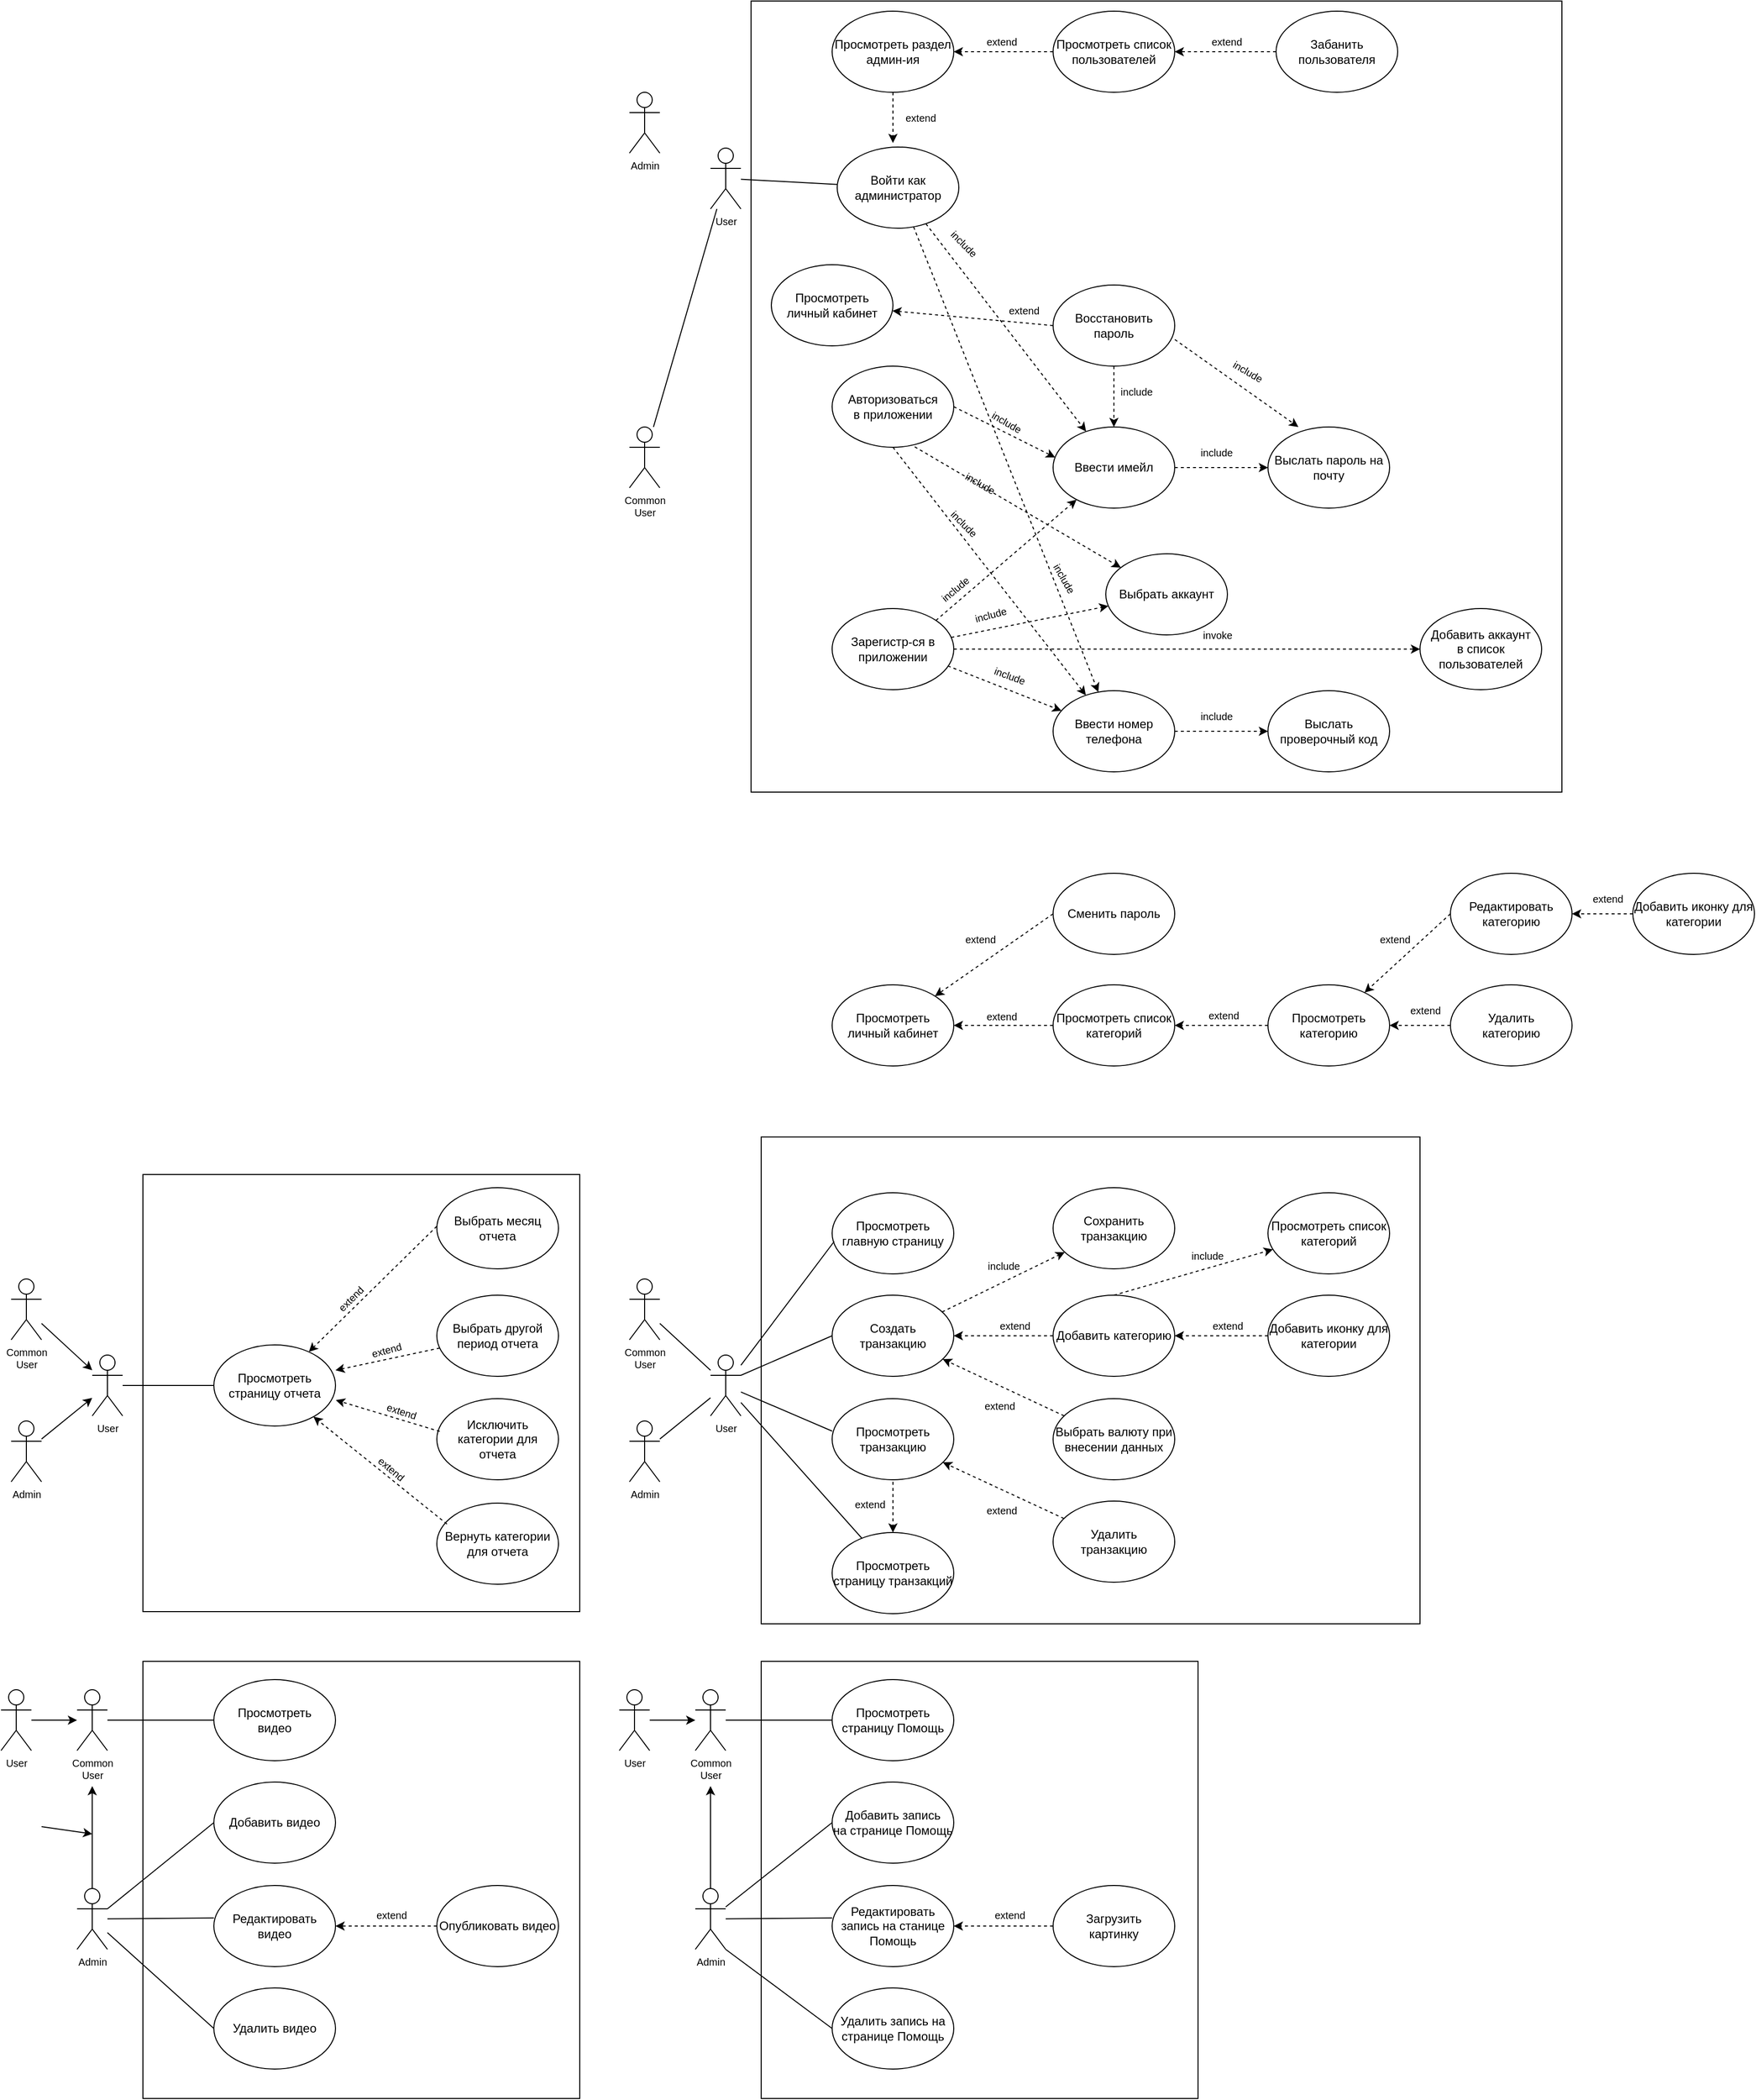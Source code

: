 <mxfile version="20.3.0" type="github">
  <diagram id="ULDQTsybcPubR5Zz3P0X" name="Page-1">
    <mxGraphModel dx="1853" dy="1658" grid="1" gridSize="10" guides="1" tooltips="1" connect="1" arrows="1" fold="1" page="1" pageScale="1" pageWidth="850" pageHeight="1100" math="0" shadow="0">
      <root>
        <mxCell id="0" />
        <mxCell id="1" parent="0" />
        <mxCell id="iH67yDx8k5spiiFpo-aq-255" value="" style="whiteSpace=wrap;html=1;fontSize=10;fillColor=none;" vertex="1" parent="1">
          <mxGeometry x="670" y="-510" width="800" height="780" as="geometry" />
        </mxCell>
        <mxCell id="iH67yDx8k5spiiFpo-aq-124" value="" style="whiteSpace=wrap;html=1;fontSize=10;fillColor=none;" vertex="1" parent="1">
          <mxGeometry x="680" y="610" width="650" height="480" as="geometry" />
        </mxCell>
        <mxCell id="iH67yDx8k5spiiFpo-aq-78" value="" style="whiteSpace=wrap;html=1;aspect=fixed;fontSize=10;fillColor=none;" vertex="1" parent="1">
          <mxGeometry x="70" y="1127" width="431" height="431" as="geometry" />
        </mxCell>
        <mxCell id="iH67yDx8k5spiiFpo-aq-108" value="" style="whiteSpace=wrap;html=1;aspect=fixed;fontSize=10;fillColor=none;" vertex="1" parent="1">
          <mxGeometry x="70" y="647" width="431" height="431" as="geometry" />
        </mxCell>
        <mxCell id="iH67yDx8k5spiiFpo-aq-93" value="" style="whiteSpace=wrap;html=1;aspect=fixed;fontSize=10;fillColor=none;" vertex="1" parent="1">
          <mxGeometry x="680" y="1127" width="431" height="431" as="geometry" />
        </mxCell>
        <mxCell id="iH67yDx8k5spiiFpo-aq-1" value="Ввести имейл" style="ellipse;whiteSpace=wrap;html=1;flipH=1;" vertex="1" parent="1">
          <mxGeometry x="968" y="-90" width="120" height="80" as="geometry" />
        </mxCell>
        <mxCell id="iH67yDx8k5spiiFpo-aq-3" value="Просмотреть личный кабинет" style="ellipse;whiteSpace=wrap;html=1;" vertex="1" parent="1">
          <mxGeometry x="690" y="-250" width="120" height="80" as="geometry" />
        </mxCell>
        <mxCell id="iH67yDx8k5spiiFpo-aq-4" value="Выбрать валюту при внесении данных" style="ellipse;whiteSpace=wrap;html=1;" vertex="1" parent="1">
          <mxGeometry x="968" y="868" width="120" height="80" as="geometry" />
        </mxCell>
        <mxCell id="iH67yDx8k5spiiFpo-aq-5" value="Сменить пароль" style="ellipse;whiteSpace=wrap;html=1;" vertex="1" parent="1">
          <mxGeometry x="968" y="350" width="120" height="80" as="geometry" />
        </mxCell>
        <mxCell id="iH67yDx8k5spiiFpo-aq-6" value="&lt;div&gt;Добавить категорию&lt;/div&gt;" style="ellipse;whiteSpace=wrap;html=1;" vertex="1" parent="1">
          <mxGeometry x="968" y="766" width="120" height="80" as="geometry" />
        </mxCell>
        <mxCell id="iH67yDx8k5spiiFpo-aq-7" value="Забанить пользователя" style="ellipse;whiteSpace=wrap;html=1;" vertex="1" parent="1">
          <mxGeometry x="1188" y="-500" width="120" height="80" as="geometry" />
        </mxCell>
        <mxCell id="iH67yDx8k5spiiFpo-aq-8" value="Просмотреть список пользователей" style="ellipse;whiteSpace=wrap;html=1;" vertex="1" parent="1">
          <mxGeometry x="968" y="-500" width="120" height="80" as="geometry" />
        </mxCell>
        <mxCell id="iH67yDx8k5spiiFpo-aq-9" value="Добавить иконку для категории" style="ellipse;whiteSpace=wrap;html=1;" vertex="1" parent="1">
          <mxGeometry x="1180" y="766" width="120" height="80" as="geometry" />
        </mxCell>
        <mxCell id="iH67yDx8k5spiiFpo-aq-10" value="&lt;div&gt;Удалить &lt;br&gt;&lt;/div&gt;&lt;div&gt;категорию&lt;/div&gt;" style="ellipse;whiteSpace=wrap;html=1;" vertex="1" parent="1">
          <mxGeometry x="1360" y="460" width="120" height="80" as="geometry" />
        </mxCell>
        <mxCell id="iH67yDx8k5spiiFpo-aq-11" value="Редактировать категорию" style="ellipse;whiteSpace=wrap;html=1;" vertex="1" parent="1">
          <mxGeometry x="1360" y="350" width="120" height="80" as="geometry" />
        </mxCell>
        <mxCell id="iH67yDx8k5spiiFpo-aq-19" value="Выбрать месяц отчета" style="ellipse;whiteSpace=wrap;html=1;" vertex="1" parent="1">
          <mxGeometry x="360" y="660" width="120" height="80" as="geometry" />
        </mxCell>
        <mxCell id="iH67yDx8k5spiiFpo-aq-20" value="Выбрать другой период отчета" style="ellipse;whiteSpace=wrap;html=1;" vertex="1" parent="1">
          <mxGeometry x="360" y="766" width="120" height="80" as="geometry" />
        </mxCell>
        <mxCell id="iH67yDx8k5spiiFpo-aq-22" value="Опубликовать видео" style="ellipse;whiteSpace=wrap;html=1;" vertex="1" parent="1">
          <mxGeometry x="360" y="1348" width="120" height="80" as="geometry" />
        </mxCell>
        <mxCell id="iH67yDx8k5spiiFpo-aq-23" value="Удалить видео" style="ellipse;whiteSpace=wrap;html=1;" vertex="1" parent="1">
          <mxGeometry x="140" y="1449" width="120" height="80" as="geometry" />
        </mxCell>
        <mxCell id="iH67yDx8k5spiiFpo-aq-24" value="Редактировать видео" style="ellipse;whiteSpace=wrap;html=1;" vertex="1" parent="1">
          <mxGeometry x="140" y="1348" width="120" height="80" as="geometry" />
        </mxCell>
        <mxCell id="iH67yDx8k5spiiFpo-aq-25" value="&lt;div&gt;Добавить видео&lt;/div&gt;" style="ellipse;whiteSpace=wrap;html=1;" vertex="1" parent="1">
          <mxGeometry x="140" y="1246" width="120" height="80" as="geometry" />
        </mxCell>
        <mxCell id="iH67yDx8k5spiiFpo-aq-26" value="&lt;div&gt;Просмотреть &lt;br&gt;&lt;/div&gt;&lt;div&gt;видео&lt;/div&gt;" style="ellipse;whiteSpace=wrap;html=1;" vertex="1" parent="1">
          <mxGeometry x="140" y="1145" width="120" height="80" as="geometry" />
        </mxCell>
        <mxCell id="iH67yDx8k5spiiFpo-aq-29" value="&lt;div&gt;Авторизоваться&lt;/div&gt;&lt;div&gt;в приложении&lt;br&gt;&lt;/div&gt;" style="ellipse;whiteSpace=wrap;html=1;flipH=1;" vertex="1" parent="1">
          <mxGeometry x="750" y="-150" width="120" height="80" as="geometry" />
        </mxCell>
        <mxCell id="iH67yDx8k5spiiFpo-aq-30" value="Ввести номер телефона" style="ellipse;whiteSpace=wrap;html=1;flipH=1;" vertex="1" parent="1">
          <mxGeometry x="968" y="170" width="120" height="80" as="geometry" />
        </mxCell>
        <mxCell id="iH67yDx8k5spiiFpo-aq-31" value="Войти как администратор" style="ellipse;whiteSpace=wrap;html=1;" vertex="1" parent="1">
          <mxGeometry x="755" y="-366" width="120" height="80" as="geometry" />
        </mxCell>
        <mxCell id="iH67yDx8k5spiiFpo-aq-33" value="Исключить категории для отчета" style="ellipse;whiteSpace=wrap;html=1;" vertex="1" parent="1">
          <mxGeometry x="360" y="868" width="120" height="80" as="geometry" />
        </mxCell>
        <mxCell id="iH67yDx8k5spiiFpo-aq-42" value="extend" style="text;html=1;align=center;verticalAlign=middle;resizable=0;points=[];autosize=1;strokeColor=none;fillColor=none;fontSize=10;" vertex="1" parent="1">
          <mxGeometry x="290" y="1362" width="50" height="30" as="geometry" />
        </mxCell>
        <mxCell id="iH67yDx8k5spiiFpo-aq-43" value="" style="endArrow=classic;html=1;rounded=0;dashed=1;" edge="1" parent="1" source="iH67yDx8k5spiiFpo-aq-22" target="iH67yDx8k5spiiFpo-aq-24">
          <mxGeometry width="50" height="50" relative="1" as="geometry">
            <mxPoint x="340" y="1400" as="sourcePoint" />
            <mxPoint x="270.0" y="1400" as="targetPoint" />
          </mxGeometry>
        </mxCell>
        <mxCell id="iH67yDx8k5spiiFpo-aq-50" value="" style="endArrow=classic;html=1;rounded=0;dashed=1;" edge="1" parent="1" source="iH67yDx8k5spiiFpo-aq-7" target="iH67yDx8k5spiiFpo-aq-8">
          <mxGeometry width="50" height="50" relative="1" as="geometry">
            <mxPoint x="1188" y="-460" as="sourcePoint" />
            <mxPoint x="1090" y="-440" as="targetPoint" />
          </mxGeometry>
        </mxCell>
        <mxCell id="iH67yDx8k5spiiFpo-aq-51" value="extend" style="text;html=1;align=center;verticalAlign=middle;resizable=0;points=[];autosize=1;strokeColor=none;fillColor=none;fontSize=10;flipV=1;flipH=1;" vertex="1" parent="1">
          <mxGeometry x="1114" y="-485" width="50" height="30" as="geometry" />
        </mxCell>
        <mxCell id="iH67yDx8k5spiiFpo-aq-52" value="" style="endArrow=classic;html=1;rounded=0;dashed=1;" edge="1" parent="1" source="iH67yDx8k5spiiFpo-aq-4" target="iH67yDx8k5spiiFpo-aq-127">
          <mxGeometry width="50" height="50" relative="1" as="geometry">
            <mxPoint x="359" y="400" as="sourcePoint" />
            <mxPoint x="260" y="400" as="targetPoint" />
          </mxGeometry>
        </mxCell>
        <mxCell id="iH67yDx8k5spiiFpo-aq-55" value="" style="endArrow=classic;html=1;rounded=0;dashed=1;exitX=0;exitY=0.5;exitDx=0;exitDy=0;entryX=1;entryY=0.5;entryDx=0;entryDy=0;" edge="1" parent="1" source="iH67yDx8k5spiiFpo-aq-6" target="iH67yDx8k5spiiFpo-aq-127">
          <mxGeometry width="50" height="50" relative="1" as="geometry">
            <mxPoint x="370" y="410" as="sourcePoint" />
            <mxPoint x="246.08" y="426.64" as="targetPoint" />
          </mxGeometry>
        </mxCell>
        <mxCell id="iH67yDx8k5spiiFpo-aq-58" value="" style="endArrow=classic;html=1;rounded=0;dashed=1;fontSize=10;exitX=0;exitY=0.5;exitDx=0;exitDy=0;" edge="1" parent="1" source="iH67yDx8k5spiiFpo-aq-11" target="iH67yDx8k5spiiFpo-aq-152">
          <mxGeometry width="50" height="50" relative="1" as="geometry">
            <mxPoint x="470" y="140" as="sourcePoint" />
            <mxPoint x="1264.969" y="513.967" as="targetPoint" />
          </mxGeometry>
        </mxCell>
        <mxCell id="iH67yDx8k5spiiFpo-aq-59" value="" style="endArrow=classic;html=1;rounded=0;dashed=1;fontSize=10;" edge="1" parent="1" source="iH67yDx8k5spiiFpo-aq-10" target="iH67yDx8k5spiiFpo-aq-152">
          <mxGeometry width="50" height="50" relative="1" as="geometry">
            <mxPoint x="470" y="140" as="sourcePoint" />
            <mxPoint x="1263.76" y="549.2" as="targetPoint" />
          </mxGeometry>
        </mxCell>
        <mxCell id="iH67yDx8k5spiiFpo-aq-62" value="" style="endArrow=classic;html=1;rounded=0;dashed=1;fontSize=10;exitX=0.5;exitY=0;exitDx=0;exitDy=0;" edge="1" parent="1" source="iH67yDx8k5spiiFpo-aq-6" target="iH67yDx8k5spiiFpo-aq-63">
          <mxGeometry width="50" height="50" relative="1" as="geometry">
            <mxPoint x="450" y="310" as="sourcePoint" />
            <mxPoint x="500" y="260" as="targetPoint" />
          </mxGeometry>
        </mxCell>
        <mxCell id="iH67yDx8k5spiiFpo-aq-63" value="Просмотреть список категорий" style="ellipse;whiteSpace=wrap;html=1;" vertex="1" parent="1">
          <mxGeometry x="1180" y="665" width="120" height="80" as="geometry" />
        </mxCell>
        <mxCell id="iH67yDx8k5spiiFpo-aq-66" value="" style="endArrow=classic;html=1;rounded=0;dashed=1;fontSize=10;entryX=1;entryY=0.5;entryDx=0;entryDy=0;" edge="1" parent="1" source="iH67yDx8k5spiiFpo-aq-9" target="iH67yDx8k5spiiFpo-aq-6">
          <mxGeometry width="50" height="50" relative="1" as="geometry">
            <mxPoint x="960" y="300" as="sourcePoint" />
            <mxPoint x="490" y="190" as="targetPoint" />
          </mxGeometry>
        </mxCell>
        <mxCell id="iH67yDx8k5spiiFpo-aq-75" value="" style="endArrow=none;html=1;rounded=0;fontSize=10;entryX=0;entryY=0.5;entryDx=0;entryDy=0;exitX=1;exitY=0.333;exitDx=0;exitDy=0;exitPerimeter=0;" edge="1" parent="1" source="iH67yDx8k5spiiFpo-aq-288" target="iH67yDx8k5spiiFpo-aq-25">
          <mxGeometry width="50" height="50" relative="1" as="geometry">
            <mxPoint x="50" y="1289.429" as="sourcePoint" />
            <mxPoint x="120" y="1310" as="targetPoint" />
          </mxGeometry>
        </mxCell>
        <mxCell id="iH67yDx8k5spiiFpo-aq-76" value="" style="endArrow=none;html=1;rounded=0;fontSize=10;entryX=0;entryY=0.4;entryDx=0;entryDy=0;entryPerimeter=0;" edge="1" parent="1" source="iH67yDx8k5spiiFpo-aq-288" target="iH67yDx8k5spiiFpo-aq-24">
          <mxGeometry width="50" height="50" relative="1" as="geometry">
            <mxPoint x="50" y="1302.857" as="sourcePoint" />
            <mxPoint x="130" y="1400" as="targetPoint" />
          </mxGeometry>
        </mxCell>
        <mxCell id="iH67yDx8k5spiiFpo-aq-77" value="" style="endArrow=none;html=1;rounded=0;fontSize=10;entryX=0;entryY=0.5;entryDx=0;entryDy=0;" edge="1" parent="1" source="iH67yDx8k5spiiFpo-aq-288" target="iH67yDx8k5spiiFpo-aq-23">
          <mxGeometry width="50" height="50" relative="1" as="geometry">
            <mxPoint x="50" y="1320" as="sourcePoint" />
            <mxPoint x="130" y="1400" as="targetPoint" />
          </mxGeometry>
        </mxCell>
        <mxCell id="iH67yDx8k5spiiFpo-aq-80" value="Удалить запись на странице Помощь" style="ellipse;whiteSpace=wrap;html=1;" vertex="1" parent="1">
          <mxGeometry x="750" y="1449" width="120" height="80" as="geometry" />
        </mxCell>
        <mxCell id="iH67yDx8k5spiiFpo-aq-81" value="Редактировать запись на станице Помощь" style="ellipse;whiteSpace=wrap;html=1;" vertex="1" parent="1">
          <mxGeometry x="750" y="1348" width="120" height="80" as="geometry" />
        </mxCell>
        <mxCell id="iH67yDx8k5spiiFpo-aq-82" value="&lt;div&gt;Добавить запись &lt;br&gt;&lt;/div&gt;&lt;div&gt;на странице Помощь&lt;br&gt;&lt;/div&gt;" style="ellipse;whiteSpace=wrap;html=1;" vertex="1" parent="1">
          <mxGeometry x="750" y="1246" width="120" height="80" as="geometry" />
        </mxCell>
        <mxCell id="iH67yDx8k5spiiFpo-aq-83" value="&lt;div&gt;Просмотреть страницу Помощь&lt;br&gt;&lt;/div&gt;" style="ellipse;whiteSpace=wrap;html=1;" vertex="1" parent="1">
          <mxGeometry x="750" y="1145" width="120" height="80" as="geometry" />
        </mxCell>
        <mxCell id="iH67yDx8k5spiiFpo-aq-86" value="&lt;div&gt;Common&lt;/div&gt;&lt;div&gt;User&lt;br&gt;&lt;/div&gt;" style="shape=umlActor;verticalLabelPosition=bottom;verticalAlign=top;html=1;outlineConnect=0;fontSize=10;" vertex="1" parent="1">
          <mxGeometry x="615" y="1155" width="30" height="60" as="geometry" />
        </mxCell>
        <mxCell id="iH67yDx8k5spiiFpo-aq-87" value="Admin" style="shape=umlActor;verticalLabelPosition=bottom;verticalAlign=top;html=1;outlineConnect=0;fontSize=10;" vertex="1" parent="1">
          <mxGeometry x="615" y="1351" width="30" height="60" as="geometry" />
        </mxCell>
        <mxCell id="iH67yDx8k5spiiFpo-aq-90" value="" style="endArrow=none;html=1;rounded=0;fontSize=10;entryX=0;entryY=0.5;entryDx=0;entryDy=0;" edge="1" parent="1" source="iH67yDx8k5spiiFpo-aq-87" target="iH67yDx8k5spiiFpo-aq-82">
          <mxGeometry width="50" height="50" relative="1" as="geometry">
            <mxPoint x="680" y="1360" as="sourcePoint" />
            <mxPoint x="730" y="1310" as="targetPoint" />
          </mxGeometry>
        </mxCell>
        <mxCell id="iH67yDx8k5spiiFpo-aq-91" value="" style="endArrow=none;html=1;rounded=0;fontSize=10;entryX=0;entryY=0.4;entryDx=0;entryDy=0;entryPerimeter=0;" edge="1" parent="1" source="iH67yDx8k5spiiFpo-aq-87" target="iH67yDx8k5spiiFpo-aq-81">
          <mxGeometry width="50" height="50" relative="1" as="geometry">
            <mxPoint x="690" y="1450" as="sourcePoint" />
            <mxPoint x="740" y="1400" as="targetPoint" />
          </mxGeometry>
        </mxCell>
        <mxCell id="iH67yDx8k5spiiFpo-aq-92" value="" style="endArrow=none;html=1;rounded=0;fontSize=10;exitX=1;exitY=1;exitDx=0;exitDy=0;exitPerimeter=0;entryX=0;entryY=0.5;entryDx=0;entryDy=0;" edge="1" parent="1" source="iH67yDx8k5spiiFpo-aq-87" target="iH67yDx8k5spiiFpo-aq-80">
          <mxGeometry width="50" height="50" relative="1" as="geometry">
            <mxPoint x="690" y="1450" as="sourcePoint" />
            <mxPoint x="740" y="1400" as="targetPoint" />
          </mxGeometry>
        </mxCell>
        <mxCell id="iH67yDx8k5spiiFpo-aq-94" value="Вернуть категории для отчета" style="ellipse;whiteSpace=wrap;html=1;" vertex="1" parent="1">
          <mxGeometry x="360" y="971" width="120" height="80" as="geometry" />
        </mxCell>
        <mxCell id="iH67yDx8k5spiiFpo-aq-98" value="&lt;div&gt;Просмотреть &lt;br&gt;&lt;/div&gt;&lt;div&gt;страницу отчета&lt;br&gt;&lt;/div&gt;" style="ellipse;whiteSpace=wrap;html=1;" vertex="1" parent="1">
          <mxGeometry x="140" y="815" width="120" height="80" as="geometry" />
        </mxCell>
        <mxCell id="iH67yDx8k5spiiFpo-aq-99" value="extend" style="text;html=1;align=center;verticalAlign=middle;resizable=0;points=[];autosize=1;strokeColor=none;fillColor=none;fontSize=10;rotation=18;" vertex="1" parent="1">
          <mxGeometry x="299.5" y="865" width="50" height="30" as="geometry" />
        </mxCell>
        <mxCell id="iH67yDx8k5spiiFpo-aq-101" value="&lt;div&gt;Common&lt;/div&gt;&lt;div&gt;User&lt;br&gt;&lt;/div&gt;" style="shape=umlActor;verticalLabelPosition=bottom;verticalAlign=top;html=1;outlineConnect=0;fontSize=10;" vertex="1" parent="1">
          <mxGeometry x="-60" y="750" width="30" height="60" as="geometry" />
        </mxCell>
        <mxCell id="iH67yDx8k5spiiFpo-aq-102" value="User" style="shape=umlActor;verticalLabelPosition=bottom;verticalAlign=top;html=1;outlineConnect=0;fontSize=10;" vertex="1" parent="1">
          <mxGeometry x="20" y="825" width="30" height="60" as="geometry" />
        </mxCell>
        <mxCell id="iH67yDx8k5spiiFpo-aq-104" value="" style="endArrow=none;html=1;rounded=0;fontSize=10;" edge="1" parent="1" source="iH67yDx8k5spiiFpo-aq-102" target="iH67yDx8k5spiiFpo-aq-98">
          <mxGeometry width="50" height="50" relative="1" as="geometry">
            <mxPoint x="60" y="790" as="sourcePoint" />
            <mxPoint x="140" y="770" as="targetPoint" />
          </mxGeometry>
        </mxCell>
        <mxCell id="iH67yDx8k5spiiFpo-aq-109" value="Admin" style="shape=umlActor;verticalLabelPosition=bottom;verticalAlign=top;html=1;outlineConnect=0;fontSize=10;" vertex="1" parent="1">
          <mxGeometry x="-60" y="890" width="30" height="60" as="geometry" />
        </mxCell>
        <mxCell id="iH67yDx8k5spiiFpo-aq-111" value="extend" style="text;html=1;align=center;verticalAlign=middle;resizable=0;points=[];autosize=1;strokeColor=none;fillColor=none;fontSize=10;rotation=-45;" vertex="1" parent="1">
          <mxGeometry x="249.5" y="755" width="50" height="30" as="geometry" />
        </mxCell>
        <mxCell id="iH67yDx8k5spiiFpo-aq-112" value="" style="endArrow=classic;html=1;rounded=0;dashed=1;" edge="1" parent="1" target="iH67yDx8k5spiiFpo-aq-98">
          <mxGeometry width="50" height="50" relative="1" as="geometry">
            <mxPoint x="360" y="698" as="sourcePoint" />
            <mxPoint x="260" y="698" as="targetPoint" />
          </mxGeometry>
        </mxCell>
        <mxCell id="iH67yDx8k5spiiFpo-aq-113" value="" style="endArrow=classic;html=1;rounded=0;dashed=1;" edge="1" parent="1" source="iH67yDx8k5spiiFpo-aq-20">
          <mxGeometry width="50" height="50" relative="1" as="geometry">
            <mxPoint x="370" y="708" as="sourcePoint" />
            <mxPoint x="260" y="840" as="targetPoint" />
          </mxGeometry>
        </mxCell>
        <mxCell id="iH67yDx8k5spiiFpo-aq-114" value="" style="endArrow=classic;html=1;rounded=0;dashed=1;exitX=0.024;exitY=0.404;exitDx=0;exitDy=0;exitPerimeter=0;entryX=1.003;entryY=0.681;entryDx=0;entryDy=0;entryPerimeter=0;" edge="1" parent="1" source="iH67yDx8k5spiiFpo-aq-33" target="iH67yDx8k5spiiFpo-aq-98">
          <mxGeometry width="50" height="50" relative="1" as="geometry">
            <mxPoint x="372.438" y="827.287" as="sourcePoint" />
            <mxPoint x="260" y="850" as="targetPoint" />
          </mxGeometry>
        </mxCell>
        <mxCell id="iH67yDx8k5spiiFpo-aq-115" value="" style="endArrow=classic;html=1;rounded=0;fontSize=10;exitX=0.083;exitY=0.258;exitDx=0;exitDy=0;exitPerimeter=0;dashed=1;" edge="1" parent="1" source="iH67yDx8k5spiiFpo-aq-94" target="iH67yDx8k5spiiFpo-aq-98">
          <mxGeometry width="50" height="50" relative="1" as="geometry">
            <mxPoint x="250" y="970" as="sourcePoint" />
            <mxPoint x="300" y="920" as="targetPoint" />
          </mxGeometry>
        </mxCell>
        <mxCell id="iH67yDx8k5spiiFpo-aq-116" value="" style="endArrow=classic;html=1;rounded=0;fontSize=10;endFill=1;" edge="1" parent="1" source="iH67yDx8k5spiiFpo-aq-109" target="iH67yDx8k5spiiFpo-aq-102">
          <mxGeometry width="50" height="50" relative="1" as="geometry">
            <mxPoint x="70" y="980" as="sourcePoint" />
            <mxPoint x="120" y="930" as="targetPoint" />
          </mxGeometry>
        </mxCell>
        <mxCell id="iH67yDx8k5spiiFpo-aq-117" value="" style="endArrow=classic;html=1;rounded=0;fontSize=10;endFill=1;" edge="1" parent="1" source="iH67yDx8k5spiiFpo-aq-101">
          <mxGeometry width="50" height="50" relative="1" as="geometry">
            <mxPoint x="70" y="980" as="sourcePoint" />
            <mxPoint x="20" y="840" as="targetPoint" />
          </mxGeometry>
        </mxCell>
        <mxCell id="iH67yDx8k5spiiFpo-aq-118" value="extend" style="text;html=1;align=center;verticalAlign=middle;resizable=0;points=[];autosize=1;strokeColor=none;fillColor=none;fontSize=10;rotation=-15;" vertex="1" parent="1">
          <mxGeometry x="285" y="805" width="50" height="30" as="geometry" />
        </mxCell>
        <mxCell id="iH67yDx8k5spiiFpo-aq-119" value="extend" style="text;html=1;align=center;verticalAlign=middle;resizable=0;points=[];autosize=1;strokeColor=none;fillColor=none;fontSize=10;rotation=40;" vertex="1" parent="1">
          <mxGeometry x="290" y="922" width="50" height="30" as="geometry" />
        </mxCell>
        <mxCell id="iH67yDx8k5spiiFpo-aq-120" value="&lt;div&gt;Загрузить&lt;/div&gt;&lt;div&gt;картинку&lt;/div&gt;" style="ellipse;whiteSpace=wrap;html=1;" vertex="1" parent="1">
          <mxGeometry x="968" y="1348" width="120" height="80" as="geometry" />
        </mxCell>
        <mxCell id="iH67yDx8k5spiiFpo-aq-121" value="extend" style="text;html=1;align=center;verticalAlign=middle;resizable=0;points=[];autosize=1;strokeColor=none;fillColor=none;fontSize=10;" vertex="1" parent="1">
          <mxGeometry x="900" y="1362" width="50" height="30" as="geometry" />
        </mxCell>
        <mxCell id="iH67yDx8k5spiiFpo-aq-122" value="" style="endArrow=classic;html=1;rounded=0;dashed=1;" edge="1" parent="1" source="iH67yDx8k5spiiFpo-aq-120" target="iH67yDx8k5spiiFpo-aq-81">
          <mxGeometry width="50" height="50" relative="1" as="geometry">
            <mxPoint x="960" y="1388" as="sourcePoint" />
            <mxPoint x="870" y="1388" as="targetPoint" />
          </mxGeometry>
        </mxCell>
        <mxCell id="iH67yDx8k5spiiFpo-aq-126" value="Просмотреть транзакцию" style="ellipse;whiteSpace=wrap;html=1;" vertex="1" parent="1">
          <mxGeometry x="750" y="868" width="120" height="80" as="geometry" />
        </mxCell>
        <mxCell id="iH67yDx8k5spiiFpo-aq-127" value="&lt;div&gt;Создать &lt;br&gt;&lt;/div&gt;&lt;div&gt;транзакцию&lt;/div&gt;" style="ellipse;whiteSpace=wrap;html=1;" vertex="1" parent="1">
          <mxGeometry x="750" y="766" width="120" height="80" as="geometry" />
        </mxCell>
        <mxCell id="iH67yDx8k5spiiFpo-aq-128" value="Просмотреть главную страницу" style="ellipse;whiteSpace=wrap;html=1;" vertex="1" parent="1">
          <mxGeometry x="750" y="665" width="120" height="80" as="geometry" />
        </mxCell>
        <mxCell id="iH67yDx8k5spiiFpo-aq-133" value="" style="endArrow=none;html=1;rounded=0;fontSize=10;entryX=0;entryY=0.5;entryDx=0;entryDy=0;exitX=1;exitY=0.333;exitDx=0;exitDy=0;exitPerimeter=0;" edge="1" parent="1" source="iH67yDx8k5spiiFpo-aq-161" target="iH67yDx8k5spiiFpo-aq-127">
          <mxGeometry width="50" height="50" relative="1" as="geometry">
            <mxPoint x="660" y="809.429" as="sourcePoint" />
            <mxPoint x="730" y="830" as="targetPoint" />
          </mxGeometry>
        </mxCell>
        <mxCell id="iH67yDx8k5spiiFpo-aq-134" value="" style="endArrow=none;html=1;rounded=0;fontSize=10;entryX=0;entryY=0.4;entryDx=0;entryDy=0;entryPerimeter=0;" edge="1" parent="1" source="iH67yDx8k5spiiFpo-aq-161" target="iH67yDx8k5spiiFpo-aq-126">
          <mxGeometry width="50" height="50" relative="1" as="geometry">
            <mxPoint x="710" y="880" as="sourcePoint" />
            <mxPoint x="740" y="920" as="targetPoint" />
          </mxGeometry>
        </mxCell>
        <mxCell id="iH67yDx8k5spiiFpo-aq-136" value="&lt;div&gt;Удалить &lt;br&gt;&lt;/div&gt;&lt;div&gt;транзакцию&lt;/div&gt;" style="ellipse;whiteSpace=wrap;html=1;" vertex="1" parent="1">
          <mxGeometry x="968" y="969" width="120" height="80" as="geometry" />
        </mxCell>
        <mxCell id="iH67yDx8k5spiiFpo-aq-137" value="extend" style="text;html=1;align=center;verticalAlign=middle;resizable=0;points=[];autosize=1;strokeColor=none;fillColor=none;fontSize=10;" vertex="1" parent="1">
          <mxGeometry x="890" y="860" width="50" height="30" as="geometry" />
        </mxCell>
        <mxCell id="iH67yDx8k5spiiFpo-aq-138" value="" style="endArrow=classic;html=1;rounded=0;dashed=1;" edge="1" parent="1" source="iH67yDx8k5spiiFpo-aq-136" target="iH67yDx8k5spiiFpo-aq-126">
          <mxGeometry width="50" height="50" relative="1" as="geometry">
            <mxPoint x="960" y="908" as="sourcePoint" />
            <mxPoint x="870" y="908" as="targetPoint" />
          </mxGeometry>
        </mxCell>
        <mxCell id="iH67yDx8k5spiiFpo-aq-139" value="Просмотреть личный кабинет" style="ellipse;whiteSpace=wrap;html=1;" vertex="1" parent="1">
          <mxGeometry x="750" y="460" width="120" height="80" as="geometry" />
        </mxCell>
        <mxCell id="iH67yDx8k5spiiFpo-aq-141" value="include" style="text;html=1;align=center;verticalAlign=middle;resizable=0;points=[];autosize=1;strokeColor=none;fillColor=none;fontSize=10;flipV=1;flipH=1;" vertex="1" parent="1">
          <mxGeometry x="1090" y="712" width="60" height="30" as="geometry" />
        </mxCell>
        <mxCell id="iH67yDx8k5spiiFpo-aq-142" value="extend" style="text;html=1;align=center;verticalAlign=middle;resizable=0;points=[];autosize=1;strokeColor=none;fillColor=none;fontSize=10;" vertex="1" parent="1">
          <mxGeometry x="1115" y="781" width="50" height="30" as="geometry" />
        </mxCell>
        <mxCell id="iH67yDx8k5spiiFpo-aq-145" value="extend" style="text;html=1;align=center;verticalAlign=middle;resizable=0;points=[];autosize=1;strokeColor=none;fillColor=none;fontSize=10;" vertex="1" parent="1">
          <mxGeometry x="905" y="781" width="50" height="30" as="geometry" />
        </mxCell>
        <mxCell id="iH67yDx8k5spiiFpo-aq-146" value="extend" style="text;html=1;align=center;verticalAlign=middle;resizable=0;points=[];autosize=1;strokeColor=none;fillColor=none;fontSize=10;" vertex="1" parent="1">
          <mxGeometry x="892" y="963" width="50" height="30" as="geometry" />
        </mxCell>
        <mxCell id="iH67yDx8k5spiiFpo-aq-147" value="&lt;div&gt;Сохранить&lt;/div&gt;&lt;div&gt;транзакцию&lt;br&gt;&lt;/div&gt;" style="ellipse;whiteSpace=wrap;html=1;" vertex="1" parent="1">
          <mxGeometry x="968" y="660" width="120" height="80" as="geometry" />
        </mxCell>
        <mxCell id="iH67yDx8k5spiiFpo-aq-148" value="" style="endArrow=classic;html=1;rounded=0;dashed=1;fontSize=10;" edge="1" parent="1" source="iH67yDx8k5spiiFpo-aq-127" target="iH67yDx8k5spiiFpo-aq-147">
          <mxGeometry width="50" height="50" relative="1" as="geometry">
            <mxPoint x="1377.504" y="597.63" as="sourcePoint" />
            <mxPoint x="1273.76" y="559.2" as="targetPoint" />
          </mxGeometry>
        </mxCell>
        <mxCell id="iH67yDx8k5spiiFpo-aq-149" value="include" style="text;html=1;align=center;verticalAlign=middle;resizable=0;points=[];autosize=1;strokeColor=none;fillColor=none;fontSize=10;flipV=1;flipH=1;" vertex="1" parent="1">
          <mxGeometry x="889" y="722" width="60" height="30" as="geometry" />
        </mxCell>
        <mxCell id="iH67yDx8k5spiiFpo-aq-150" value="" style="endArrow=classic;html=1;rounded=0;dashed=1;fontSize=10;exitX=0;exitY=0.5;exitDx=0;exitDy=0;" edge="1" parent="1" source="iH67yDx8k5spiiFpo-aq-157" target="iH67yDx8k5spiiFpo-aq-139">
          <mxGeometry width="50" height="50" relative="1" as="geometry">
            <mxPoint x="1460.0" y="470" as="sourcePoint" />
            <mxPoint x="1274.969" y="523.967" as="targetPoint" />
          </mxGeometry>
        </mxCell>
        <mxCell id="iH67yDx8k5spiiFpo-aq-151" value="extend" style="text;html=1;align=center;verticalAlign=middle;resizable=0;points=[];autosize=1;strokeColor=none;fillColor=none;fontSize=10;" vertex="1" parent="1">
          <mxGeometry x="892" y="476" width="50" height="30" as="geometry" />
        </mxCell>
        <mxCell id="iH67yDx8k5spiiFpo-aq-152" value="&lt;div&gt;Просмотреть&lt;/div&gt;&lt;div&gt;категорию&lt;br&gt;&lt;/div&gt;" style="ellipse;whiteSpace=wrap;html=1;" vertex="1" parent="1">
          <mxGeometry x="1180" y="460" width="120" height="80" as="geometry" />
        </mxCell>
        <mxCell id="iH67yDx8k5spiiFpo-aq-153" value="" style="endArrow=classic;html=1;rounded=0;dashed=1;fontSize=10;" edge="1" parent="1" source="iH67yDx8k5spiiFpo-aq-152" target="iH67yDx8k5spiiFpo-aq-157">
          <mxGeometry width="50" height="50" relative="1" as="geometry">
            <mxPoint x="1130" y="500" as="sourcePoint" />
            <mxPoint x="1273.76" y="559.2" as="targetPoint" />
          </mxGeometry>
        </mxCell>
        <mxCell id="iH67yDx8k5spiiFpo-aq-155" value="extend" style="text;html=1;align=center;verticalAlign=middle;resizable=0;points=[];autosize=1;strokeColor=none;fillColor=none;fontSize=10;" vertex="1" parent="1">
          <mxGeometry x="1310" y="470" width="50" height="30" as="geometry" />
        </mxCell>
        <mxCell id="iH67yDx8k5spiiFpo-aq-156" value="extend" style="text;html=1;align=center;verticalAlign=middle;resizable=0;points=[];autosize=1;strokeColor=none;fillColor=none;fontSize=10;" vertex="1" parent="1">
          <mxGeometry x="1111" y="475" width="50" height="30" as="geometry" />
        </mxCell>
        <mxCell id="iH67yDx8k5spiiFpo-aq-157" value="Просмотреть список категорий" style="ellipse;whiteSpace=wrap;html=1;" vertex="1" parent="1">
          <mxGeometry x="968" y="460" width="120" height="80" as="geometry" />
        </mxCell>
        <mxCell id="iH67yDx8k5spiiFpo-aq-159" value="extend" style="text;html=1;align=center;verticalAlign=middle;resizable=0;points=[];autosize=1;strokeColor=none;fillColor=none;fontSize=10;" vertex="1" parent="1">
          <mxGeometry x="1280" y="400" width="50" height="30" as="geometry" />
        </mxCell>
        <mxCell id="iH67yDx8k5spiiFpo-aq-160" value="&lt;div&gt;Common&lt;/div&gt;&lt;div&gt;User&lt;br&gt;&lt;/div&gt;" style="shape=umlActor;verticalLabelPosition=bottom;verticalAlign=top;html=1;outlineConnect=0;fontSize=10;" vertex="1" parent="1">
          <mxGeometry x="550" y="750" width="30" height="60" as="geometry" />
        </mxCell>
        <mxCell id="iH67yDx8k5spiiFpo-aq-161" value="User" style="shape=umlActor;verticalLabelPosition=bottom;verticalAlign=top;html=1;outlineConnect=0;fontSize=10;" vertex="1" parent="1">
          <mxGeometry x="630" y="825" width="30" height="60" as="geometry" />
        </mxCell>
        <mxCell id="iH67yDx8k5spiiFpo-aq-162" value="Admin" style="shape=umlActor;verticalLabelPosition=bottom;verticalAlign=top;html=1;outlineConnect=0;fontSize=10;" vertex="1" parent="1">
          <mxGeometry x="550" y="890" width="30" height="60" as="geometry" />
        </mxCell>
        <mxCell id="iH67yDx8k5spiiFpo-aq-163" value="" style="endArrow=none;html=1;rounded=0;fontSize=10;" edge="1" parent="1" source="iH67yDx8k5spiiFpo-aq-162" target="iH67yDx8k5spiiFpo-aq-161">
          <mxGeometry width="50" height="50" relative="1" as="geometry">
            <mxPoint x="680" y="980" as="sourcePoint" />
            <mxPoint x="730" y="930" as="targetPoint" />
          </mxGeometry>
        </mxCell>
        <mxCell id="iH67yDx8k5spiiFpo-aq-164" value="" style="endArrow=none;html=1;rounded=0;fontSize=10;" edge="1" parent="1" source="iH67yDx8k5spiiFpo-aq-160">
          <mxGeometry width="50" height="50" relative="1" as="geometry">
            <mxPoint x="680" y="980" as="sourcePoint" />
            <mxPoint x="630" y="840.0" as="targetPoint" />
          </mxGeometry>
        </mxCell>
        <mxCell id="iH67yDx8k5spiiFpo-aq-167" value="Просмотреть страницу транзакций" style="ellipse;whiteSpace=wrap;html=1;" vertex="1" parent="1">
          <mxGeometry x="750" y="1000" width="120" height="80" as="geometry" />
        </mxCell>
        <mxCell id="iH67yDx8k5spiiFpo-aq-168" value="" style="endArrow=none;html=1;rounded=0;fontSize=10;" edge="1" parent="1" source="iH67yDx8k5spiiFpo-aq-167" target="iH67yDx8k5spiiFpo-aq-161">
          <mxGeometry width="50" height="50" relative="1" as="geometry">
            <mxPoint x="530" y="960" as="sourcePoint" />
            <mxPoint x="580" y="910" as="targetPoint" />
          </mxGeometry>
        </mxCell>
        <mxCell id="iH67yDx8k5spiiFpo-aq-169" value="" style="endArrow=none;html=1;rounded=0;fontSize=10;entryX=0.017;entryY=0.6;entryDx=0;entryDy=0;entryPerimeter=0;" edge="1" parent="1" source="iH67yDx8k5spiiFpo-aq-161" target="iH67yDx8k5spiiFpo-aq-128">
          <mxGeometry width="50" height="50" relative="1" as="geometry">
            <mxPoint x="530" y="960" as="sourcePoint" />
            <mxPoint x="580" y="910" as="targetPoint" />
          </mxGeometry>
        </mxCell>
        <mxCell id="iH67yDx8k5spiiFpo-aq-173" value="" style="endArrow=classic;html=1;rounded=0;dashed=1;" edge="1" parent="1" target="iH67yDx8k5spiiFpo-aq-167">
          <mxGeometry width="50" height="50" relative="1" as="geometry">
            <mxPoint x="810" y="950" as="sourcePoint" />
            <mxPoint x="869.315" y="940.785" as="targetPoint" />
          </mxGeometry>
        </mxCell>
        <mxCell id="iH67yDx8k5spiiFpo-aq-174" value="extend" style="text;html=1;align=center;verticalAlign=middle;resizable=0;points=[];autosize=1;strokeColor=none;fillColor=none;fontSize=10;" vertex="1" parent="1">
          <mxGeometry x="762" y="957" width="50" height="30" as="geometry" />
        </mxCell>
        <mxCell id="iH67yDx8k5spiiFpo-aq-175" value="" style="endArrow=classic;html=1;rounded=0;dashed=1;fontSize=10;exitX=0;exitY=0.5;exitDx=0;exitDy=0;" edge="1" parent="1" source="iH67yDx8k5spiiFpo-aq-5" target="iH67yDx8k5spiiFpo-aq-139">
          <mxGeometry width="50" height="50" relative="1" as="geometry">
            <mxPoint x="978" y="510" as="sourcePoint" />
            <mxPoint x="880" y="510" as="targetPoint" />
          </mxGeometry>
        </mxCell>
        <mxCell id="iH67yDx8k5spiiFpo-aq-176" value="extend" style="text;html=1;align=center;verticalAlign=middle;resizable=0;points=[];autosize=1;strokeColor=none;fillColor=none;fontSize=10;" vertex="1" parent="1">
          <mxGeometry x="870.5" y="400" width="50" height="30" as="geometry" />
        </mxCell>
        <mxCell id="iH67yDx8k5spiiFpo-aq-177" value="Добавить иконку для категории" style="ellipse;whiteSpace=wrap;html=1;" vertex="1" parent="1">
          <mxGeometry x="1540" y="350" width="120" height="80" as="geometry" />
        </mxCell>
        <mxCell id="iH67yDx8k5spiiFpo-aq-178" value="extend" style="text;html=1;align=center;verticalAlign=middle;resizable=0;points=[];autosize=1;strokeColor=none;fillColor=none;fontSize=10;" vertex="1" parent="1">
          <mxGeometry x="1490" y="360" width="50" height="30" as="geometry" />
        </mxCell>
        <mxCell id="iH67yDx8k5spiiFpo-aq-179" value="" style="endArrow=classic;html=1;rounded=0;dashed=1;fontSize=10;" edge="1" parent="1" source="iH67yDx8k5spiiFpo-aq-177" target="iH67yDx8k5spiiFpo-aq-11">
          <mxGeometry width="50" height="50" relative="1" as="geometry">
            <mxPoint x="1580" y="400" as="sourcePoint" />
            <mxPoint x="1285.363" y="477.686" as="targetPoint" />
          </mxGeometry>
        </mxCell>
        <mxCell id="iH67yDx8k5spiiFpo-aq-183" value="" style="endArrow=classic;html=1;rounded=0;fontSize=10;endFill=1;" edge="1" parent="1" target="iH67yDx8k5spiiFpo-aq-72">
          <mxGeometry width="50" height="50" relative="1" as="geometry">
            <mxPoint x="-30" y="1290" as="sourcePoint" />
            <mxPoint x="20" y="1297.188" as="targetPoint" />
          </mxGeometry>
        </mxCell>
        <mxCell id="iH67yDx8k5spiiFpo-aq-186" value="&lt;div&gt;User&lt;/div&gt;" style="shape=umlActor;verticalLabelPosition=bottom;verticalAlign=top;html=1;outlineConnect=0;fontSize=10;" vertex="1" parent="1">
          <mxGeometry x="540" y="1155" width="30" height="60" as="geometry" />
        </mxCell>
        <mxCell id="iH67yDx8k5spiiFpo-aq-188" value="" style="endArrow=classic;html=1;rounded=0;fontSize=10;" edge="1" parent="1" source="iH67yDx8k5spiiFpo-aq-87">
          <mxGeometry width="50" height="50" relative="1" as="geometry">
            <mxPoint x="645" y="1210" as="sourcePoint" />
            <mxPoint x="630" y="1250" as="targetPoint" />
          </mxGeometry>
        </mxCell>
        <mxCell id="iH67yDx8k5spiiFpo-aq-191" value="Зарегистр-ся в приложении" style="ellipse;whiteSpace=wrap;html=1;flipH=1;" vertex="1" parent="1">
          <mxGeometry x="750" y="89" width="120" height="80" as="geometry" />
        </mxCell>
        <mxCell id="iH67yDx8k5spiiFpo-aq-192" value="Выслать проверочный код" style="ellipse;whiteSpace=wrap;html=1;flipH=1;" vertex="1" parent="1">
          <mxGeometry x="1180" y="170" width="120" height="80" as="geometry" />
        </mxCell>
        <mxCell id="iH67yDx8k5spiiFpo-aq-193" value="Выслать пароль на почту" style="ellipse;whiteSpace=wrap;html=1;flipH=1;" vertex="1" parent="1">
          <mxGeometry x="1180" y="-90" width="120" height="80" as="geometry" />
        </mxCell>
        <mxCell id="iH67yDx8k5spiiFpo-aq-194" value="" style="endArrow=classic;html=1;rounded=0;dashed=1;fontSize=10;exitX=0.049;exitY=0.707;exitDx=0;exitDy=0;exitPerimeter=0;" edge="1" parent="1" source="iH67yDx8k5spiiFpo-aq-191" target="iH67yDx8k5spiiFpo-aq-30">
          <mxGeometry width="50" height="50" relative="1" as="geometry">
            <mxPoint x="978" y="280" as="sourcePoint" />
            <mxPoint x="870" y="230" as="targetPoint" />
          </mxGeometry>
        </mxCell>
        <mxCell id="iH67yDx8k5spiiFpo-aq-195" value="include" style="text;html=1;align=center;verticalAlign=middle;resizable=0;points=[];autosize=1;strokeColor=none;fillColor=none;fontSize=10;rotation=20;" vertex="1" parent="1">
          <mxGeometry x="895" y="140" width="60" height="30" as="geometry" />
        </mxCell>
        <mxCell id="iH67yDx8k5spiiFpo-aq-196" value="" style="endArrow=classic;html=1;rounded=0;dashed=1;fontSize=10;exitX=1;exitY=0.5;exitDx=0;exitDy=0;entryX=0;entryY=0.5;entryDx=0;entryDy=0;" edge="1" parent="1" source="iH67yDx8k5spiiFpo-aq-30" target="iH67yDx8k5spiiFpo-aq-192">
          <mxGeometry width="50" height="50" relative="1" as="geometry">
            <mxPoint x="978" y="250" as="sourcePoint" />
            <mxPoint x="861.565" y="331.153" as="targetPoint" />
          </mxGeometry>
        </mxCell>
        <mxCell id="iH67yDx8k5spiiFpo-aq-197" value="include" style="text;html=1;align=center;verticalAlign=middle;resizable=0;points=[];autosize=1;strokeColor=none;fillColor=none;fontSize=10;flipV=1;flipH=1;" vertex="1" parent="1">
          <mxGeometry x="1099" y="180" width="60" height="30" as="geometry" />
        </mxCell>
        <mxCell id="iH67yDx8k5spiiFpo-aq-203" value="" style="endArrow=classic;html=1;rounded=0;dashed=1;fontSize=10;exitX=1;exitY=0;exitDx=0;exitDy=0;" edge="1" parent="1" source="iH67yDx8k5spiiFpo-aq-191" target="iH67yDx8k5spiiFpo-aq-1">
          <mxGeometry width="50" height="50" relative="1" as="geometry">
            <mxPoint x="978" y="240" as="sourcePoint" />
            <mxPoint x="880" y="240" as="targetPoint" />
          </mxGeometry>
        </mxCell>
        <mxCell id="iH67yDx8k5spiiFpo-aq-205" value="include" style="text;html=1;align=center;verticalAlign=middle;resizable=0;points=[];autosize=1;strokeColor=none;fillColor=none;fontSize=10;rotation=45;" vertex="1" parent="1">
          <mxGeometry x="850" y="-10" width="60" height="30" as="geometry" />
        </mxCell>
        <mxCell id="iH67yDx8k5spiiFpo-aq-206" value="" style="endArrow=classic;html=1;rounded=0;dashed=1;fontSize=10;" edge="1" parent="1" source="iH67yDx8k5spiiFpo-aq-1" target="iH67yDx8k5spiiFpo-aq-193">
          <mxGeometry width="50" height="50" relative="1" as="geometry">
            <mxPoint x="1098" y="30" as="sourcePoint" />
            <mxPoint x="1190" y="30" as="targetPoint" />
          </mxGeometry>
        </mxCell>
        <mxCell id="iH67yDx8k5spiiFpo-aq-207" value="include" style="text;html=1;align=center;verticalAlign=middle;resizable=0;points=[];autosize=1;strokeColor=none;fillColor=none;fontSize=10;flipV=1;flipH=1;" vertex="1" parent="1">
          <mxGeometry x="1099" y="-80" width="60" height="30" as="geometry" />
        </mxCell>
        <mxCell id="iH67yDx8k5spiiFpo-aq-208" value="Выбрать аккаунт" style="ellipse;whiteSpace=wrap;html=1;flipH=1;" vertex="1" parent="1">
          <mxGeometry x="1020" y="35" width="120" height="80" as="geometry" />
        </mxCell>
        <mxCell id="iH67yDx8k5spiiFpo-aq-209" value="&lt;div&gt;Добавить аккаунт&lt;/div&gt;&lt;div&gt;в список пользователей&lt;br&gt;&lt;/div&gt;" style="ellipse;whiteSpace=wrap;html=1;flipH=1;" vertex="1" parent="1">
          <mxGeometry x="1330" y="89" width="120" height="80" as="geometry" />
        </mxCell>
        <mxCell id="iH67yDx8k5spiiFpo-aq-211" value="" style="endArrow=classic;html=1;rounded=0;fontSize=10;dashed=1;exitX=1;exitY=0.5;exitDx=0;exitDy=0;entryX=0;entryY=0.5;entryDx=0;entryDy=0;" edge="1" parent="1" source="iH67yDx8k5spiiFpo-aq-191" target="iH67yDx8k5spiiFpo-aq-209">
          <mxGeometry width="50" height="50" relative="1" as="geometry">
            <mxPoint x="1100" y="200" as="sourcePoint" />
            <mxPoint x="1150" y="150" as="targetPoint" />
          </mxGeometry>
        </mxCell>
        <mxCell id="iH67yDx8k5spiiFpo-aq-214" value="include" style="text;html=1;align=center;verticalAlign=middle;resizable=0;points=[];autosize=1;strokeColor=none;fillColor=none;fontSize=10;flipV=1;flipH=1;rotation=-15;" vertex="1" parent="1">
          <mxGeometry x="876" y="80" width="60" height="30" as="geometry" />
        </mxCell>
        <mxCell id="iH67yDx8k5spiiFpo-aq-216" value="invoke" style="text;html=1;align=center;verticalAlign=middle;resizable=0;points=[];autosize=1;strokeColor=none;fillColor=none;fontSize=10;flipV=1;flipH=1;" vertex="1" parent="1">
          <mxGeometry x="1105" y="100" width="50" height="30" as="geometry" />
        </mxCell>
        <mxCell id="iH67yDx8k5spiiFpo-aq-244" value="" style="endArrow=classic;html=1;rounded=0;dashed=1;fontSize=10;exitX=1;exitY=0.5;exitDx=0;exitDy=0;entryX=0.983;entryY=0.375;entryDx=0;entryDy=0;entryPerimeter=0;" edge="1" parent="1" source="iH67yDx8k5spiiFpo-aq-29" target="iH67yDx8k5spiiFpo-aq-1">
          <mxGeometry width="50" height="50" relative="1" as="geometry">
            <mxPoint x="1040" y="70" as="sourcePoint" />
            <mxPoint x="1090" y="20" as="targetPoint" />
          </mxGeometry>
        </mxCell>
        <mxCell id="iH67yDx8k5spiiFpo-aq-245" value="" style="endArrow=classic;html=1;rounded=0;dashed=1;fontSize=10;exitX=0.321;exitY=0.994;exitDx=0;exitDy=0;exitPerimeter=0;" edge="1" parent="1" source="iH67yDx8k5spiiFpo-aq-29" target="iH67yDx8k5spiiFpo-aq-208">
          <mxGeometry width="50" height="50" relative="1" as="geometry">
            <mxPoint x="1040" y="70" as="sourcePoint" />
            <mxPoint x="1090" y="20" as="targetPoint" />
          </mxGeometry>
        </mxCell>
        <mxCell id="iH67yDx8k5spiiFpo-aq-246" value="" style="endArrow=classic;html=1;rounded=0;dashed=1;fontSize=10;exitX=0.5;exitY=1;exitDx=0;exitDy=0;" edge="1" parent="1" source="iH67yDx8k5spiiFpo-aq-29" target="iH67yDx8k5spiiFpo-aq-30">
          <mxGeometry width="50" height="50" relative="1" as="geometry">
            <mxPoint x="1040" y="70" as="sourcePoint" />
            <mxPoint x="1090" y="20" as="targetPoint" />
          </mxGeometry>
        </mxCell>
        <mxCell id="iH67yDx8k5spiiFpo-aq-247" value="include" style="text;html=1;align=center;verticalAlign=middle;resizable=0;points=[];autosize=1;strokeColor=none;fillColor=none;fontSize=10;rotation=30;" vertex="1" parent="1">
          <mxGeometry x="892" y="-110" width="60" height="30" as="geometry" />
        </mxCell>
        <mxCell id="iH67yDx8k5spiiFpo-aq-248" value="include" style="text;html=1;align=center;verticalAlign=middle;resizable=0;points=[];autosize=1;strokeColor=none;fillColor=none;fontSize=10;rotation=30;" vertex="1" parent="1">
          <mxGeometry x="865.5" y="-50" width="60" height="30" as="geometry" />
        </mxCell>
        <mxCell id="iH67yDx8k5spiiFpo-aq-249" value="include" style="text;html=1;align=center;verticalAlign=middle;resizable=0;points=[];autosize=1;strokeColor=none;fillColor=none;fontSize=10;rotation=-40;" vertex="1" parent="1">
          <mxGeometry x="841" y="55" width="60" height="30" as="geometry" />
        </mxCell>
        <mxCell id="iH67yDx8k5spiiFpo-aq-250" value="&lt;div&gt;Восстановить&lt;/div&gt;&lt;div&gt;пароль&lt;br&gt;&lt;/div&gt;" style="ellipse;whiteSpace=wrap;html=1;flipH=1;" vertex="1" parent="1">
          <mxGeometry x="968" y="-230" width="120" height="80" as="geometry" />
        </mxCell>
        <mxCell id="iH67yDx8k5spiiFpo-aq-251" value="" style="endArrow=classic;html=1;rounded=0;dashed=1;fontSize=10;exitX=-0.001;exitY=0.672;exitDx=0;exitDy=0;exitPerimeter=0;" edge="1" parent="1" source="iH67yDx8k5spiiFpo-aq-250">
          <mxGeometry width="50" height="50" relative="1" as="geometry">
            <mxPoint x="1320" y="70" as="sourcePoint" />
            <mxPoint x="1210" y="-90" as="targetPoint" />
          </mxGeometry>
        </mxCell>
        <mxCell id="iH67yDx8k5spiiFpo-aq-252" value="" style="endArrow=classic;html=1;rounded=0;dashed=1;fontSize=10;" edge="1" parent="1" source="iH67yDx8k5spiiFpo-aq-250" target="iH67yDx8k5spiiFpo-aq-1">
          <mxGeometry width="50" height="50" relative="1" as="geometry">
            <mxPoint x="1320" y="70" as="sourcePoint" />
            <mxPoint x="1370" y="20" as="targetPoint" />
          </mxGeometry>
        </mxCell>
        <mxCell id="iH67yDx8k5spiiFpo-aq-253" value="include" style="text;html=1;align=center;verticalAlign=middle;resizable=0;points=[];autosize=1;strokeColor=none;fillColor=none;fontSize=10;flipV=1;flipH=1;" vertex="1" parent="1">
          <mxGeometry x="1020" y="-140" width="60" height="30" as="geometry" />
        </mxCell>
        <mxCell id="iH67yDx8k5spiiFpo-aq-254" value="include" style="text;html=1;align=center;verticalAlign=middle;resizable=0;points=[];autosize=1;strokeColor=none;fillColor=none;fontSize=10;flipV=1;flipH=1;rotation=30;" vertex="1" parent="1">
          <mxGeometry x="1130" y="-160" width="60" height="30" as="geometry" />
        </mxCell>
        <mxCell id="iH67yDx8k5spiiFpo-aq-257" value="" style="endArrow=classic;html=1;rounded=0;dashed=1;fontSize=10;" edge="1" parent="1" source="iH67yDx8k5spiiFpo-aq-31" target="iH67yDx8k5spiiFpo-aq-1">
          <mxGeometry width="50" height="50" relative="1" as="geometry">
            <mxPoint x="880" y="-100" as="sourcePoint" />
            <mxPoint x="980.04" y="-50" as="targetPoint" />
          </mxGeometry>
        </mxCell>
        <mxCell id="iH67yDx8k5spiiFpo-aq-258" value="include" style="text;html=1;align=center;verticalAlign=middle;resizable=0;points=[];autosize=1;strokeColor=none;fillColor=none;fontSize=10;flipV=1;flipH=1;rotation=45;" vertex="1" parent="1">
          <mxGeometry x="850" y="-286" width="60" height="30" as="geometry" />
        </mxCell>
        <mxCell id="iH67yDx8k5spiiFpo-aq-259" value="" style="endArrow=classic;html=1;rounded=0;dashed=1;fontSize=10;" edge="1" parent="1" source="iH67yDx8k5spiiFpo-aq-191" target="iH67yDx8k5spiiFpo-aq-208">
          <mxGeometry width="50" height="50" relative="1" as="geometry">
            <mxPoint x="862.426" y="110.716" as="sourcePoint" />
            <mxPoint x="1001.194" y="-8.41" as="targetPoint" />
          </mxGeometry>
        </mxCell>
        <mxCell id="iH67yDx8k5spiiFpo-aq-260" value="" style="endArrow=classic;html=1;rounded=0;dashed=1;fontSize=10;" edge="1" parent="1" source="iH67yDx8k5spiiFpo-aq-31" target="iH67yDx8k5spiiFpo-aq-30">
          <mxGeometry width="50" height="50" relative="1" as="geometry">
            <mxPoint x="990" y="50" as="sourcePoint" />
            <mxPoint x="1040" as="targetPoint" />
          </mxGeometry>
        </mxCell>
        <mxCell id="iH67yDx8k5spiiFpo-aq-261" value="include" style="text;html=1;align=center;verticalAlign=middle;resizable=0;points=[];autosize=1;strokeColor=none;fillColor=none;fontSize=10;flipV=1;flipH=1;rotation=60;" vertex="1" parent="1">
          <mxGeometry x="949" y="44" width="60" height="30" as="geometry" />
        </mxCell>
        <mxCell id="iH67yDx8k5spiiFpo-aq-262" value="Просмотреть раздел админ-ия" style="ellipse;whiteSpace=wrap;html=1;" vertex="1" parent="1">
          <mxGeometry x="750" y="-500" width="120" height="80" as="geometry" />
        </mxCell>
        <mxCell id="iH67yDx8k5spiiFpo-aq-263" value="" style="endArrow=classic;html=1;rounded=0;dashed=1;fontSize=10;exitX=0;exitY=0.5;exitDx=0;exitDy=0;" edge="1" parent="1" source="iH67yDx8k5spiiFpo-aq-250" target="iH67yDx8k5spiiFpo-aq-3">
          <mxGeometry width="50" height="50" relative="1" as="geometry">
            <mxPoint x="1030" y="-229" as="sourcePoint" />
            <mxPoint x="950" y="-230" as="targetPoint" />
          </mxGeometry>
        </mxCell>
        <mxCell id="iH67yDx8k5spiiFpo-aq-264" value="&lt;div&gt;extend&lt;/div&gt;" style="text;html=1;align=center;verticalAlign=middle;resizable=0;points=[];autosize=1;strokeColor=none;fillColor=none;fontSize=10;flipV=1;flipH=1;rotation=0;" vertex="1" parent="1">
          <mxGeometry x="914" y="-220" width="50" height="30" as="geometry" />
        </mxCell>
        <mxCell id="iH67yDx8k5spiiFpo-aq-265" value="" style="endArrow=classic;html=1;rounded=0;dashed=1;fontSize=10;exitX=0;exitY=0.5;exitDx=0;exitDy=0;entryX=1;entryY=0.5;entryDx=0;entryDy=0;" edge="1" parent="1" source="iH67yDx8k5spiiFpo-aq-8" target="iH67yDx8k5spiiFpo-aq-262">
          <mxGeometry width="50" height="50" relative="1" as="geometry">
            <mxPoint x="1010" y="-290" as="sourcePoint" />
            <mxPoint x="1060" y="-340" as="targetPoint" />
          </mxGeometry>
        </mxCell>
        <mxCell id="iH67yDx8k5spiiFpo-aq-266" value="extend" style="text;html=1;align=center;verticalAlign=middle;resizable=0;points=[];autosize=1;strokeColor=none;fillColor=none;fontSize=10;flipV=1;flipH=1;" vertex="1" parent="1">
          <mxGeometry x="892" y="-485" width="50" height="30" as="geometry" />
        </mxCell>
        <mxCell id="iH67yDx8k5spiiFpo-aq-267" value="Admin" style="shape=umlActor;verticalLabelPosition=bottom;verticalAlign=top;html=1;outlineConnect=0;fontSize=10;" vertex="1" parent="1">
          <mxGeometry x="550" y="-420" width="30" height="60" as="geometry" />
        </mxCell>
        <mxCell id="iH67yDx8k5spiiFpo-aq-268" value="User" style="shape=umlActor;verticalLabelPosition=bottom;verticalAlign=top;html=1;outlineConnect=0;fontSize=10;" vertex="1" parent="1">
          <mxGeometry x="630" y="-365" width="30" height="60" as="geometry" />
        </mxCell>
        <mxCell id="iH67yDx8k5spiiFpo-aq-269" value="&lt;div&gt;Common&lt;/div&gt;&lt;div&gt;User&lt;br&gt;&lt;/div&gt;" style="shape=umlActor;verticalLabelPosition=bottom;verticalAlign=top;html=1;outlineConnect=0;fontSize=10;" vertex="1" parent="1">
          <mxGeometry x="550" y="-90" width="30" height="60" as="geometry" />
        </mxCell>
        <mxCell id="iH67yDx8k5spiiFpo-aq-270" value="" style="endArrow=none;html=1;rounded=0;fontSize=10;" edge="1" parent="1" source="iH67yDx8k5spiiFpo-aq-269" target="iH67yDx8k5spiiFpo-aq-268">
          <mxGeometry width="50" height="50" relative="1" as="geometry">
            <mxPoint x="680" as="sourcePoint" />
            <mxPoint x="730" y="-50" as="targetPoint" />
          </mxGeometry>
        </mxCell>
        <mxCell id="iH67yDx8k5spiiFpo-aq-271" value="" style="endArrow=none;html=1;rounded=0;fontSize=10;" edge="1" parent="1" source="iH67yDx8k5spiiFpo-aq-268" target="iH67yDx8k5spiiFpo-aq-31">
          <mxGeometry width="50" height="50" relative="1" as="geometry">
            <mxPoint x="680" as="sourcePoint" />
            <mxPoint x="630" y="-140.0" as="targetPoint" />
          </mxGeometry>
        </mxCell>
        <mxCell id="iH67yDx8k5spiiFpo-aq-273" value="" style="endArrow=classic;html=1;rounded=0;dashed=1;fontSize=10;exitX=0.5;exitY=1;exitDx=0;exitDy=0;" edge="1" parent="1" source="iH67yDx8k5spiiFpo-aq-262">
          <mxGeometry width="50" height="50" relative="1" as="geometry">
            <mxPoint x="970" y="-220" as="sourcePoint" />
            <mxPoint x="810" y="-370" as="targetPoint" />
          </mxGeometry>
        </mxCell>
        <mxCell id="iH67yDx8k5spiiFpo-aq-274" value="extend" style="text;html=1;align=center;verticalAlign=middle;resizable=0;points=[];autosize=1;strokeColor=none;fillColor=none;fontSize=10;flipV=1;flipH=1;" vertex="1" parent="1">
          <mxGeometry x="812" y="-410" width="50" height="30" as="geometry" />
        </mxCell>
        <mxCell id="iH67yDx8k5spiiFpo-aq-285" value="" style="endArrow=classic;html=1;rounded=0;fontSize=10;" edge="1" parent="1" source="iH67yDx8k5spiiFpo-aq-186" target="iH67yDx8k5spiiFpo-aq-86">
          <mxGeometry width="50" height="50" relative="1" as="geometry">
            <mxPoint x="610" y="1240" as="sourcePoint" />
            <mxPoint x="620" y="1180" as="targetPoint" />
          </mxGeometry>
        </mxCell>
        <mxCell id="iH67yDx8k5spiiFpo-aq-286" value="" style="endArrow=none;html=1;rounded=0;fontSize=10;" edge="1" parent="1" source="iH67yDx8k5spiiFpo-aq-86" target="iH67yDx8k5spiiFpo-aq-83">
          <mxGeometry width="50" height="50" relative="1" as="geometry">
            <mxPoint x="655" y="1374.667" as="sourcePoint" />
            <mxPoint x="788.671" y="1229.114" as="targetPoint" />
          </mxGeometry>
        </mxCell>
        <mxCell id="iH67yDx8k5spiiFpo-aq-287" value="&lt;div&gt;Common&lt;/div&gt;&lt;div&gt;User&lt;br&gt;&lt;/div&gt;" style="shape=umlActor;verticalLabelPosition=bottom;verticalAlign=top;html=1;outlineConnect=0;fontSize=10;" vertex="1" parent="1">
          <mxGeometry x="5" y="1155" width="30" height="60" as="geometry" />
        </mxCell>
        <mxCell id="iH67yDx8k5spiiFpo-aq-288" value="Admin" style="shape=umlActor;verticalLabelPosition=bottom;verticalAlign=top;html=1;outlineConnect=0;fontSize=10;" vertex="1" parent="1">
          <mxGeometry x="5" y="1351" width="30" height="60" as="geometry" />
        </mxCell>
        <mxCell id="iH67yDx8k5spiiFpo-aq-289" value="&lt;div&gt;User&lt;/div&gt;" style="shape=umlActor;verticalLabelPosition=bottom;verticalAlign=top;html=1;outlineConnect=0;fontSize=10;" vertex="1" parent="1">
          <mxGeometry x="-70" y="1155" width="30" height="60" as="geometry" />
        </mxCell>
        <mxCell id="iH67yDx8k5spiiFpo-aq-290" value="" style="endArrow=classic;html=1;rounded=0;fontSize=10;" edge="1" parent="1" source="iH67yDx8k5spiiFpo-aq-288">
          <mxGeometry width="50" height="50" relative="1" as="geometry">
            <mxPoint x="35" y="1210" as="sourcePoint" />
            <mxPoint x="20" y="1250" as="targetPoint" />
          </mxGeometry>
        </mxCell>
        <mxCell id="iH67yDx8k5spiiFpo-aq-291" value="" style="endArrow=classic;html=1;rounded=0;fontSize=10;" edge="1" parent="1" source="iH67yDx8k5spiiFpo-aq-289" target="iH67yDx8k5spiiFpo-aq-287">
          <mxGeometry width="50" height="50" relative="1" as="geometry">
            <mxPoint y="1240" as="sourcePoint" />
            <mxPoint x="10" y="1180" as="targetPoint" />
          </mxGeometry>
        </mxCell>
        <mxCell id="iH67yDx8k5spiiFpo-aq-292" value="" style="endArrow=none;html=1;rounded=0;fontSize=10;" edge="1" parent="1" source="iH67yDx8k5spiiFpo-aq-287" target="iH67yDx8k5spiiFpo-aq-26">
          <mxGeometry width="50" height="50" relative="1" as="geometry">
            <mxPoint x="45" y="1374.667" as="sourcePoint" />
            <mxPoint x="140.0" y="1185" as="targetPoint" />
          </mxGeometry>
        </mxCell>
      </root>
    </mxGraphModel>
  </diagram>
</mxfile>
